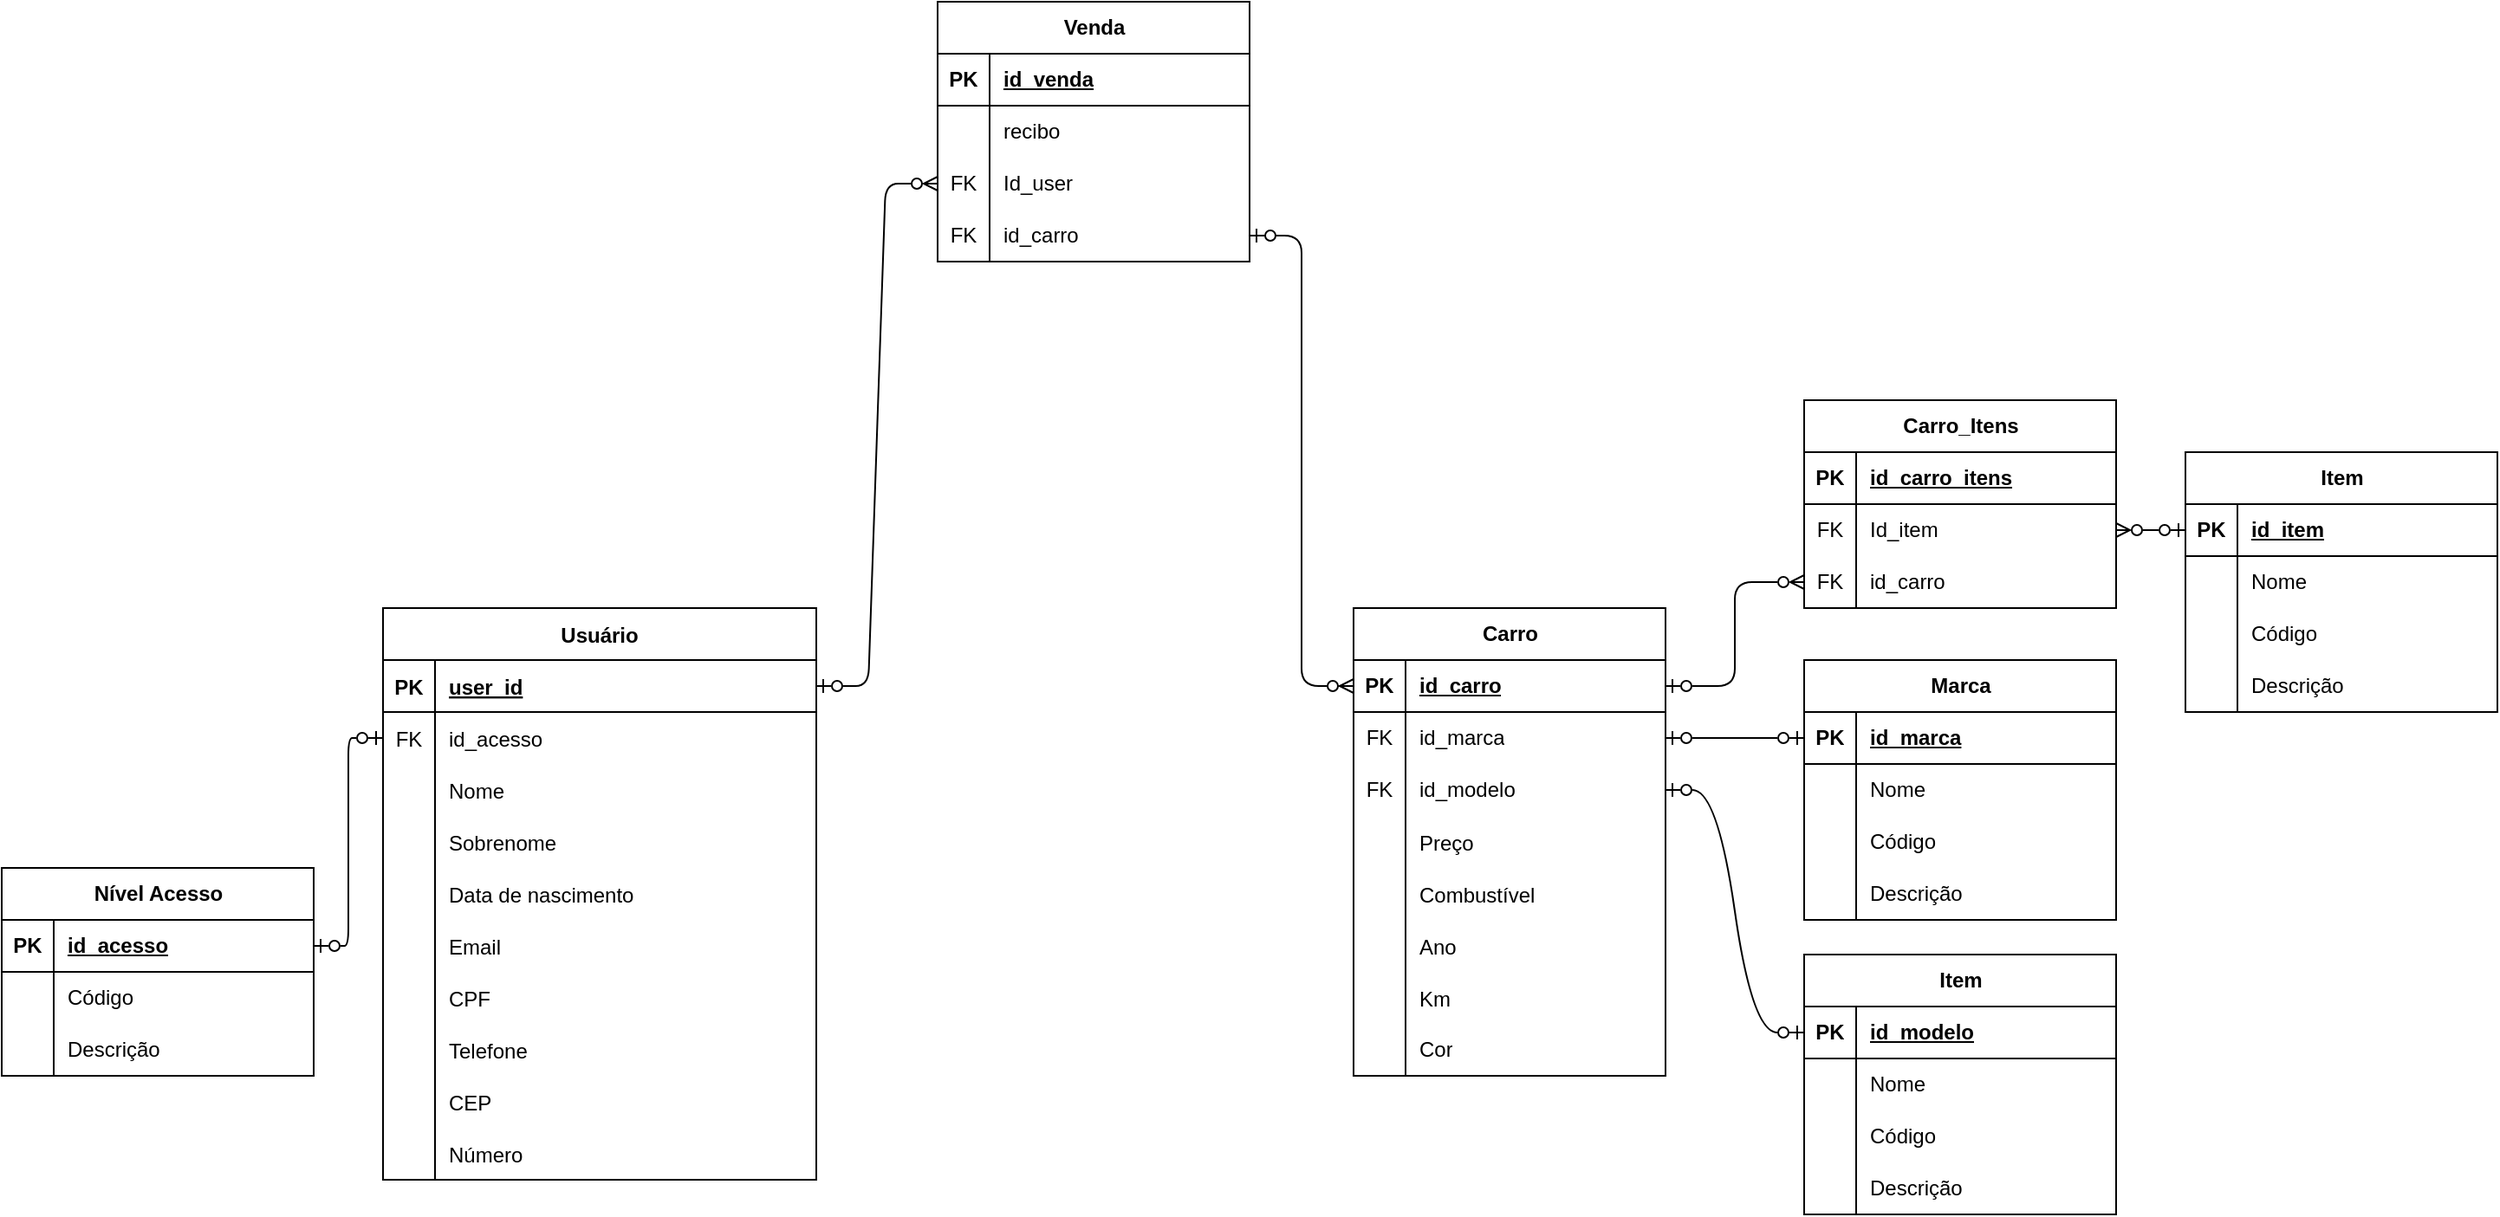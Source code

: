 <mxfile version="21.1.1" type="device">
  <diagram id="R2lEEEUBdFMjLlhIrx00" name="Page-1">
    <mxGraphModel dx="2099" dy="1006" grid="1" gridSize="10" guides="1" tooltips="1" connect="1" arrows="1" fold="1" page="1" pageScale="1" pageWidth="850" pageHeight="1100" math="0" shadow="0" extFonts="Permanent Marker^https://fonts.googleapis.com/css?family=Permanent+Marker">
      <root>
        <mxCell id="0" />
        <mxCell id="1" parent="0" />
        <mxCell id="qctsvI9lQO-lHfkg_Lx--96" value="Usuário" style="shape=table;startSize=30;container=1;collapsible=1;childLayout=tableLayout;fixedRows=1;rowLines=0;fontStyle=1;align=center;resizeLast=1;" parent="1" vertex="1">
          <mxGeometry x="310" y="510" width="250" height="330" as="geometry" />
        </mxCell>
        <mxCell id="qctsvI9lQO-lHfkg_Lx--97" value="" style="shape=partialRectangle;collapsible=0;dropTarget=0;pointerEvents=0;fillColor=none;points=[[0,0.5],[1,0.5]];portConstraint=eastwest;top=0;left=0;right=0;bottom=1;" parent="qctsvI9lQO-lHfkg_Lx--96" vertex="1">
          <mxGeometry y="30" width="250" height="30" as="geometry" />
        </mxCell>
        <mxCell id="qctsvI9lQO-lHfkg_Lx--98" value="PK" style="shape=partialRectangle;overflow=hidden;connectable=0;fillColor=none;top=0;left=0;bottom=0;right=0;fontStyle=1;" parent="qctsvI9lQO-lHfkg_Lx--97" vertex="1">
          <mxGeometry width="30" height="30" as="geometry">
            <mxRectangle width="30" height="30" as="alternateBounds" />
          </mxGeometry>
        </mxCell>
        <mxCell id="qctsvI9lQO-lHfkg_Lx--99" value="user_id" style="shape=partialRectangle;overflow=hidden;connectable=0;fillColor=none;top=0;left=0;bottom=0;right=0;align=left;spacingLeft=6;fontStyle=5;" parent="qctsvI9lQO-lHfkg_Lx--97" vertex="1">
          <mxGeometry x="30" width="220" height="30" as="geometry">
            <mxRectangle width="220" height="30" as="alternateBounds" />
          </mxGeometry>
        </mxCell>
        <mxCell id="qctsvI9lQO-lHfkg_Lx--235" value="" style="shape=partialRectangle;collapsible=0;dropTarget=0;pointerEvents=0;fillColor=none;points=[[0,0.5],[1,0.5]];portConstraint=eastwest;top=0;left=0;right=0;bottom=0;" parent="qctsvI9lQO-lHfkg_Lx--96" vertex="1">
          <mxGeometry y="60" width="250" height="30" as="geometry" />
        </mxCell>
        <mxCell id="qctsvI9lQO-lHfkg_Lx--236" value="FK" style="shape=partialRectangle;overflow=hidden;connectable=0;fillColor=none;top=0;left=0;bottom=0;right=0;" parent="qctsvI9lQO-lHfkg_Lx--235" vertex="1">
          <mxGeometry width="30" height="30" as="geometry">
            <mxRectangle width="30" height="30" as="alternateBounds" />
          </mxGeometry>
        </mxCell>
        <mxCell id="qctsvI9lQO-lHfkg_Lx--237" value="id_acesso" style="shape=partialRectangle;overflow=hidden;connectable=0;fillColor=none;top=0;left=0;bottom=0;right=0;align=left;spacingLeft=6;" parent="qctsvI9lQO-lHfkg_Lx--235" vertex="1">
          <mxGeometry x="30" width="220" height="30" as="geometry">
            <mxRectangle width="220" height="30" as="alternateBounds" />
          </mxGeometry>
        </mxCell>
        <mxCell id="qctsvI9lQO-lHfkg_Lx--100" value="" style="shape=partialRectangle;collapsible=0;dropTarget=0;pointerEvents=0;fillColor=none;points=[[0,0.5],[1,0.5]];portConstraint=eastwest;top=0;left=0;right=0;bottom=0;" parent="qctsvI9lQO-lHfkg_Lx--96" vertex="1">
          <mxGeometry y="90" width="250" height="30" as="geometry" />
        </mxCell>
        <mxCell id="qctsvI9lQO-lHfkg_Lx--101" value="" style="shape=partialRectangle;overflow=hidden;connectable=0;fillColor=none;top=0;left=0;bottom=0;right=0;" parent="qctsvI9lQO-lHfkg_Lx--100" vertex="1">
          <mxGeometry width="30" height="30" as="geometry">
            <mxRectangle width="30" height="30" as="alternateBounds" />
          </mxGeometry>
        </mxCell>
        <mxCell id="qctsvI9lQO-lHfkg_Lx--102" value="Nome" style="shape=partialRectangle;overflow=hidden;connectable=0;fillColor=none;top=0;left=0;bottom=0;right=0;align=left;spacingLeft=6;" parent="qctsvI9lQO-lHfkg_Lx--100" vertex="1">
          <mxGeometry x="30" width="220" height="30" as="geometry">
            <mxRectangle width="220" height="30" as="alternateBounds" />
          </mxGeometry>
        </mxCell>
        <mxCell id="qctsvI9lQO-lHfkg_Lx--103" value="" style="shape=tableRow;horizontal=0;startSize=0;swimlaneHead=0;swimlaneBody=0;fillColor=none;collapsible=0;dropTarget=0;points=[[0,0.5],[1,0.5]];portConstraint=eastwest;top=0;left=0;right=0;bottom=0;" parent="qctsvI9lQO-lHfkg_Lx--96" vertex="1">
          <mxGeometry y="120" width="250" height="30" as="geometry" />
        </mxCell>
        <mxCell id="qctsvI9lQO-lHfkg_Lx--104" value="" style="shape=partialRectangle;connectable=0;fillColor=none;top=0;left=0;bottom=0;right=0;editable=1;overflow=hidden;" parent="qctsvI9lQO-lHfkg_Lx--103" vertex="1">
          <mxGeometry width="30" height="30" as="geometry">
            <mxRectangle width="30" height="30" as="alternateBounds" />
          </mxGeometry>
        </mxCell>
        <mxCell id="qctsvI9lQO-lHfkg_Lx--105" value="Sobrenome" style="shape=partialRectangle;connectable=0;fillColor=none;top=0;left=0;bottom=0;right=0;align=left;spacingLeft=6;overflow=hidden;" parent="qctsvI9lQO-lHfkg_Lx--103" vertex="1">
          <mxGeometry x="30" width="220" height="30" as="geometry">
            <mxRectangle width="220" height="30" as="alternateBounds" />
          </mxGeometry>
        </mxCell>
        <mxCell id="qctsvI9lQO-lHfkg_Lx--106" value="" style="shape=tableRow;horizontal=0;startSize=0;swimlaneHead=0;swimlaneBody=0;fillColor=none;collapsible=0;dropTarget=0;points=[[0,0.5],[1,0.5]];portConstraint=eastwest;top=0;left=0;right=0;bottom=0;" parent="qctsvI9lQO-lHfkg_Lx--96" vertex="1">
          <mxGeometry y="150" width="250" height="30" as="geometry" />
        </mxCell>
        <mxCell id="qctsvI9lQO-lHfkg_Lx--107" value="" style="shape=partialRectangle;connectable=0;fillColor=none;top=0;left=0;bottom=0;right=0;editable=1;overflow=hidden;" parent="qctsvI9lQO-lHfkg_Lx--106" vertex="1">
          <mxGeometry width="30" height="30" as="geometry">
            <mxRectangle width="30" height="30" as="alternateBounds" />
          </mxGeometry>
        </mxCell>
        <mxCell id="qctsvI9lQO-lHfkg_Lx--108" value="Data de nascimento" style="shape=partialRectangle;connectable=0;fillColor=none;top=0;left=0;bottom=0;right=0;align=left;spacingLeft=6;overflow=hidden;" parent="qctsvI9lQO-lHfkg_Lx--106" vertex="1">
          <mxGeometry x="30" width="220" height="30" as="geometry">
            <mxRectangle width="220" height="30" as="alternateBounds" />
          </mxGeometry>
        </mxCell>
        <mxCell id="qctsvI9lQO-lHfkg_Lx--109" value="" style="shape=tableRow;horizontal=0;startSize=0;swimlaneHead=0;swimlaneBody=0;fillColor=none;collapsible=0;dropTarget=0;points=[[0,0.5],[1,0.5]];portConstraint=eastwest;top=0;left=0;right=0;bottom=0;" parent="qctsvI9lQO-lHfkg_Lx--96" vertex="1">
          <mxGeometry y="180" width="250" height="30" as="geometry" />
        </mxCell>
        <mxCell id="qctsvI9lQO-lHfkg_Lx--110" value="" style="shape=partialRectangle;connectable=0;fillColor=none;top=0;left=0;bottom=0;right=0;editable=1;overflow=hidden;" parent="qctsvI9lQO-lHfkg_Lx--109" vertex="1">
          <mxGeometry width="30" height="30" as="geometry">
            <mxRectangle width="30" height="30" as="alternateBounds" />
          </mxGeometry>
        </mxCell>
        <mxCell id="qctsvI9lQO-lHfkg_Lx--111" value="Email" style="shape=partialRectangle;connectable=0;fillColor=none;top=0;left=0;bottom=0;right=0;align=left;spacingLeft=6;overflow=hidden;" parent="qctsvI9lQO-lHfkg_Lx--109" vertex="1">
          <mxGeometry x="30" width="220" height="30" as="geometry">
            <mxRectangle width="220" height="30" as="alternateBounds" />
          </mxGeometry>
        </mxCell>
        <mxCell id="qctsvI9lQO-lHfkg_Lx--112" value="" style="shape=tableRow;horizontal=0;startSize=0;swimlaneHead=0;swimlaneBody=0;fillColor=none;collapsible=0;dropTarget=0;points=[[0,0.5],[1,0.5]];portConstraint=eastwest;top=0;left=0;right=0;bottom=0;" parent="qctsvI9lQO-lHfkg_Lx--96" vertex="1">
          <mxGeometry y="210" width="250" height="30" as="geometry" />
        </mxCell>
        <mxCell id="qctsvI9lQO-lHfkg_Lx--113" value="" style="shape=partialRectangle;connectable=0;fillColor=none;top=0;left=0;bottom=0;right=0;editable=1;overflow=hidden;" parent="qctsvI9lQO-lHfkg_Lx--112" vertex="1">
          <mxGeometry width="30" height="30" as="geometry">
            <mxRectangle width="30" height="30" as="alternateBounds" />
          </mxGeometry>
        </mxCell>
        <mxCell id="qctsvI9lQO-lHfkg_Lx--114" value="CPF" style="shape=partialRectangle;connectable=0;fillColor=none;top=0;left=0;bottom=0;right=0;align=left;spacingLeft=6;overflow=hidden;" parent="qctsvI9lQO-lHfkg_Lx--112" vertex="1">
          <mxGeometry x="30" width="220" height="30" as="geometry">
            <mxRectangle width="220" height="30" as="alternateBounds" />
          </mxGeometry>
        </mxCell>
        <mxCell id="qctsvI9lQO-lHfkg_Lx--118" value="" style="shape=tableRow;horizontal=0;startSize=0;swimlaneHead=0;swimlaneBody=0;fillColor=none;collapsible=0;dropTarget=0;points=[[0,0.5],[1,0.5]];portConstraint=eastwest;top=0;left=0;right=0;bottom=0;" parent="qctsvI9lQO-lHfkg_Lx--96" vertex="1">
          <mxGeometry y="240" width="250" height="30" as="geometry" />
        </mxCell>
        <mxCell id="qctsvI9lQO-lHfkg_Lx--119" value="" style="shape=partialRectangle;connectable=0;fillColor=none;top=0;left=0;bottom=0;right=0;editable=1;overflow=hidden;" parent="qctsvI9lQO-lHfkg_Lx--118" vertex="1">
          <mxGeometry width="30" height="30" as="geometry">
            <mxRectangle width="30" height="30" as="alternateBounds" />
          </mxGeometry>
        </mxCell>
        <mxCell id="qctsvI9lQO-lHfkg_Lx--120" value="Telefone" style="shape=partialRectangle;connectable=0;fillColor=none;top=0;left=0;bottom=0;right=0;align=left;spacingLeft=6;overflow=hidden;" parent="qctsvI9lQO-lHfkg_Lx--118" vertex="1">
          <mxGeometry x="30" width="220" height="30" as="geometry">
            <mxRectangle width="220" height="30" as="alternateBounds" />
          </mxGeometry>
        </mxCell>
        <mxCell id="qctsvI9lQO-lHfkg_Lx--256" value="" style="shape=tableRow;horizontal=0;startSize=0;swimlaneHead=0;swimlaneBody=0;fillColor=none;collapsible=0;dropTarget=0;points=[[0,0.5],[1,0.5]];portConstraint=eastwest;top=0;left=0;right=0;bottom=0;" parent="qctsvI9lQO-lHfkg_Lx--96" vertex="1">
          <mxGeometry y="270" width="250" height="30" as="geometry" />
        </mxCell>
        <mxCell id="qctsvI9lQO-lHfkg_Lx--257" value="" style="shape=partialRectangle;connectable=0;fillColor=none;top=0;left=0;bottom=0;right=0;editable=1;overflow=hidden;" parent="qctsvI9lQO-lHfkg_Lx--256" vertex="1">
          <mxGeometry width="30" height="30" as="geometry">
            <mxRectangle width="30" height="30" as="alternateBounds" />
          </mxGeometry>
        </mxCell>
        <mxCell id="qctsvI9lQO-lHfkg_Lx--258" value="CEP" style="shape=partialRectangle;connectable=0;fillColor=none;top=0;left=0;bottom=0;right=0;align=left;spacingLeft=6;overflow=hidden;" parent="qctsvI9lQO-lHfkg_Lx--256" vertex="1">
          <mxGeometry x="30" width="220" height="30" as="geometry">
            <mxRectangle width="220" height="30" as="alternateBounds" />
          </mxGeometry>
        </mxCell>
        <mxCell id="qctsvI9lQO-lHfkg_Lx--259" value="" style="shape=tableRow;horizontal=0;startSize=0;swimlaneHead=0;swimlaneBody=0;fillColor=none;collapsible=0;dropTarget=0;points=[[0,0.5],[1,0.5]];portConstraint=eastwest;top=0;left=0;right=0;bottom=0;" parent="qctsvI9lQO-lHfkg_Lx--96" vertex="1">
          <mxGeometry y="300" width="250" height="30" as="geometry" />
        </mxCell>
        <mxCell id="qctsvI9lQO-lHfkg_Lx--260" value="" style="shape=partialRectangle;connectable=0;fillColor=none;top=0;left=0;bottom=0;right=0;editable=1;overflow=hidden;" parent="qctsvI9lQO-lHfkg_Lx--259" vertex="1">
          <mxGeometry width="30" height="30" as="geometry">
            <mxRectangle width="30" height="30" as="alternateBounds" />
          </mxGeometry>
        </mxCell>
        <mxCell id="qctsvI9lQO-lHfkg_Lx--261" value="Número" style="shape=partialRectangle;connectable=0;fillColor=none;top=0;left=0;bottom=0;right=0;align=left;spacingLeft=6;overflow=hidden;" parent="qctsvI9lQO-lHfkg_Lx--259" vertex="1">
          <mxGeometry x="30" width="220" height="30" as="geometry">
            <mxRectangle width="220" height="30" as="alternateBounds" />
          </mxGeometry>
        </mxCell>
        <mxCell id="qctsvI9lQO-lHfkg_Lx--121" value="Carro" style="shape=table;startSize=30;container=1;collapsible=1;childLayout=tableLayout;fixedRows=1;rowLines=0;fontStyle=1;align=center;resizeLast=1;html=1;" parent="1" vertex="1">
          <mxGeometry x="870" y="510" width="180" height="270" as="geometry" />
        </mxCell>
        <mxCell id="qctsvI9lQO-lHfkg_Lx--122" value="" style="shape=tableRow;horizontal=0;startSize=0;swimlaneHead=0;swimlaneBody=0;fillColor=none;collapsible=0;dropTarget=0;points=[[0,0.5],[1,0.5]];portConstraint=eastwest;top=0;left=0;right=0;bottom=1;" parent="qctsvI9lQO-lHfkg_Lx--121" vertex="1">
          <mxGeometry y="30" width="180" height="30" as="geometry" />
        </mxCell>
        <mxCell id="qctsvI9lQO-lHfkg_Lx--123" value="PK" style="shape=partialRectangle;connectable=0;fillColor=none;top=0;left=0;bottom=0;right=0;fontStyle=1;overflow=hidden;whiteSpace=wrap;html=1;" parent="qctsvI9lQO-lHfkg_Lx--122" vertex="1">
          <mxGeometry width="30" height="30" as="geometry">
            <mxRectangle width="30" height="30" as="alternateBounds" />
          </mxGeometry>
        </mxCell>
        <mxCell id="qctsvI9lQO-lHfkg_Lx--124" value="id_carro" style="shape=partialRectangle;connectable=0;fillColor=none;top=0;left=0;bottom=0;right=0;align=left;spacingLeft=6;fontStyle=5;overflow=hidden;whiteSpace=wrap;html=1;" parent="qctsvI9lQO-lHfkg_Lx--122" vertex="1">
          <mxGeometry x="30" width="150" height="30" as="geometry">
            <mxRectangle width="150" height="30" as="alternateBounds" />
          </mxGeometry>
        </mxCell>
        <mxCell id="qctsvI9lQO-lHfkg_Lx--125" value="" style="shape=tableRow;horizontal=0;startSize=0;swimlaneHead=0;swimlaneBody=0;fillColor=none;collapsible=0;dropTarget=0;points=[[0,0.5],[1,0.5]];portConstraint=eastwest;top=0;left=0;right=0;bottom=0;" parent="qctsvI9lQO-lHfkg_Lx--121" vertex="1">
          <mxGeometry y="60" width="180" height="30" as="geometry" />
        </mxCell>
        <mxCell id="qctsvI9lQO-lHfkg_Lx--126" value="FK" style="shape=partialRectangle;connectable=0;fillColor=none;top=0;left=0;bottom=0;right=0;editable=1;overflow=hidden;whiteSpace=wrap;html=1;" parent="qctsvI9lQO-lHfkg_Lx--125" vertex="1">
          <mxGeometry width="30" height="30" as="geometry">
            <mxRectangle width="30" height="30" as="alternateBounds" />
          </mxGeometry>
        </mxCell>
        <mxCell id="qctsvI9lQO-lHfkg_Lx--127" value="id_marca" style="shape=partialRectangle;connectable=0;fillColor=none;top=0;left=0;bottom=0;right=0;align=left;spacingLeft=6;overflow=hidden;whiteSpace=wrap;html=1;" parent="qctsvI9lQO-lHfkg_Lx--125" vertex="1">
          <mxGeometry x="30" width="150" height="30" as="geometry">
            <mxRectangle width="150" height="30" as="alternateBounds" />
          </mxGeometry>
        </mxCell>
        <mxCell id="qctsvI9lQO-lHfkg_Lx--128" value="" style="shape=tableRow;horizontal=0;startSize=0;swimlaneHead=0;swimlaneBody=0;fillColor=none;collapsible=0;dropTarget=0;points=[[0,0.5],[1,0.5]];portConstraint=eastwest;top=0;left=0;right=0;bottom=0;" parent="qctsvI9lQO-lHfkg_Lx--121" vertex="1">
          <mxGeometry y="90" width="180" height="30" as="geometry" />
        </mxCell>
        <mxCell id="qctsvI9lQO-lHfkg_Lx--129" value="FK" style="shape=partialRectangle;connectable=0;fillColor=none;top=0;left=0;bottom=0;right=0;editable=1;overflow=hidden;whiteSpace=wrap;html=1;" parent="qctsvI9lQO-lHfkg_Lx--128" vertex="1">
          <mxGeometry width="30" height="30" as="geometry">
            <mxRectangle width="30" height="30" as="alternateBounds" />
          </mxGeometry>
        </mxCell>
        <mxCell id="qctsvI9lQO-lHfkg_Lx--130" value="id_modelo" style="shape=partialRectangle;connectable=0;fillColor=none;top=0;left=0;bottom=0;right=0;align=left;spacingLeft=6;overflow=hidden;whiteSpace=wrap;html=1;" parent="qctsvI9lQO-lHfkg_Lx--128" vertex="1">
          <mxGeometry x="30" width="150" height="30" as="geometry">
            <mxRectangle width="150" height="30" as="alternateBounds" />
          </mxGeometry>
        </mxCell>
        <mxCell id="qctsvI9lQO-lHfkg_Lx--262" value="" style="shape=tableRow;horizontal=0;startSize=0;swimlaneHead=0;swimlaneBody=0;fillColor=none;collapsible=0;dropTarget=0;points=[[0,0.5],[1,0.5]];portConstraint=eastwest;top=0;left=0;right=0;bottom=0;" parent="qctsvI9lQO-lHfkg_Lx--121" vertex="1">
          <mxGeometry y="120" width="180" height="30" as="geometry" />
        </mxCell>
        <mxCell id="qctsvI9lQO-lHfkg_Lx--263" value="" style="shape=partialRectangle;connectable=0;fillColor=none;top=0;left=0;bottom=0;right=0;editable=1;overflow=hidden;" parent="qctsvI9lQO-lHfkg_Lx--262" vertex="1">
          <mxGeometry width="30" height="30" as="geometry">
            <mxRectangle width="30" height="30" as="alternateBounds" />
          </mxGeometry>
        </mxCell>
        <mxCell id="qctsvI9lQO-lHfkg_Lx--264" value="Preço" style="shape=partialRectangle;connectable=0;fillColor=none;top=0;left=0;bottom=0;right=0;align=left;spacingLeft=6;overflow=hidden;" parent="qctsvI9lQO-lHfkg_Lx--262" vertex="1">
          <mxGeometry x="30" width="150" height="30" as="geometry">
            <mxRectangle width="150" height="30" as="alternateBounds" />
          </mxGeometry>
        </mxCell>
        <mxCell id="qctsvI9lQO-lHfkg_Lx--134" value="" style="shape=tableRow;horizontal=0;startSize=0;swimlaneHead=0;swimlaneBody=0;fillColor=none;collapsible=0;dropTarget=0;points=[[0,0.5],[1,0.5]];portConstraint=eastwest;top=0;left=0;right=0;bottom=0;" parent="qctsvI9lQO-lHfkg_Lx--121" vertex="1">
          <mxGeometry y="150" width="180" height="30" as="geometry" />
        </mxCell>
        <mxCell id="qctsvI9lQO-lHfkg_Lx--135" value="" style="shape=partialRectangle;connectable=0;fillColor=none;top=0;left=0;bottom=0;right=0;editable=1;overflow=hidden;" parent="qctsvI9lQO-lHfkg_Lx--134" vertex="1">
          <mxGeometry width="30" height="30" as="geometry">
            <mxRectangle width="30" height="30" as="alternateBounds" />
          </mxGeometry>
        </mxCell>
        <mxCell id="qctsvI9lQO-lHfkg_Lx--136" value="Combustível" style="shape=partialRectangle;connectable=0;fillColor=none;top=0;left=0;bottom=0;right=0;align=left;spacingLeft=6;overflow=hidden;" parent="qctsvI9lQO-lHfkg_Lx--134" vertex="1">
          <mxGeometry x="30" width="150" height="30" as="geometry">
            <mxRectangle width="150" height="30" as="alternateBounds" />
          </mxGeometry>
        </mxCell>
        <mxCell id="qctsvI9lQO-lHfkg_Lx--137" value="" style="shape=tableRow;horizontal=0;startSize=0;swimlaneHead=0;swimlaneBody=0;fillColor=none;collapsible=0;dropTarget=0;points=[[0,0.5],[1,0.5]];portConstraint=eastwest;top=0;left=0;right=0;bottom=0;" parent="qctsvI9lQO-lHfkg_Lx--121" vertex="1">
          <mxGeometry y="180" width="180" height="30" as="geometry" />
        </mxCell>
        <mxCell id="qctsvI9lQO-lHfkg_Lx--138" value="" style="shape=partialRectangle;connectable=0;fillColor=none;top=0;left=0;bottom=0;right=0;editable=1;overflow=hidden;" parent="qctsvI9lQO-lHfkg_Lx--137" vertex="1">
          <mxGeometry width="30" height="30" as="geometry">
            <mxRectangle width="30" height="30" as="alternateBounds" />
          </mxGeometry>
        </mxCell>
        <mxCell id="qctsvI9lQO-lHfkg_Lx--139" value="Ano" style="shape=partialRectangle;connectable=0;fillColor=none;top=0;left=0;bottom=0;right=0;align=left;spacingLeft=6;overflow=hidden;" parent="qctsvI9lQO-lHfkg_Lx--137" vertex="1">
          <mxGeometry x="30" width="150" height="30" as="geometry">
            <mxRectangle width="150" height="30" as="alternateBounds" />
          </mxGeometry>
        </mxCell>
        <mxCell id="qctsvI9lQO-lHfkg_Lx--140" value="" style="shape=tableRow;horizontal=0;startSize=0;swimlaneHead=0;swimlaneBody=0;fillColor=none;collapsible=0;dropTarget=0;points=[[0,0.5],[1,0.5]];portConstraint=eastwest;top=0;left=0;right=0;bottom=0;" parent="qctsvI9lQO-lHfkg_Lx--121" vertex="1">
          <mxGeometry y="210" width="180" height="30" as="geometry" />
        </mxCell>
        <mxCell id="qctsvI9lQO-lHfkg_Lx--141" value="" style="shape=partialRectangle;connectable=0;fillColor=none;top=0;left=0;bottom=0;right=0;editable=1;overflow=hidden;" parent="qctsvI9lQO-lHfkg_Lx--140" vertex="1">
          <mxGeometry width="30" height="30" as="geometry">
            <mxRectangle width="30" height="30" as="alternateBounds" />
          </mxGeometry>
        </mxCell>
        <mxCell id="qctsvI9lQO-lHfkg_Lx--142" value="Km" style="shape=partialRectangle;connectable=0;fillColor=none;top=0;left=0;bottom=0;right=0;align=left;spacingLeft=6;overflow=hidden;" parent="qctsvI9lQO-lHfkg_Lx--140" vertex="1">
          <mxGeometry x="30" width="150" height="30" as="geometry">
            <mxRectangle width="150" height="30" as="alternateBounds" />
          </mxGeometry>
        </mxCell>
        <mxCell id="qctsvI9lQO-lHfkg_Lx--143" value="" style="shape=tableRow;horizontal=0;startSize=0;swimlaneHead=0;swimlaneBody=0;fillColor=none;collapsible=0;dropTarget=0;points=[[0,0.5],[1,0.5]];portConstraint=eastwest;top=0;left=0;right=0;bottom=0;" parent="qctsvI9lQO-lHfkg_Lx--121" vertex="1">
          <mxGeometry y="240" width="180" height="30" as="geometry" />
        </mxCell>
        <mxCell id="qctsvI9lQO-lHfkg_Lx--144" value="" style="shape=partialRectangle;connectable=0;fillColor=none;top=0;left=0;bottom=0;right=0;editable=1;overflow=hidden;whiteSpace=wrap;html=1;" parent="qctsvI9lQO-lHfkg_Lx--143" vertex="1">
          <mxGeometry width="30" height="30" as="geometry">
            <mxRectangle width="30" height="30" as="alternateBounds" />
          </mxGeometry>
        </mxCell>
        <mxCell id="qctsvI9lQO-lHfkg_Lx--145" value="Cor" style="shape=partialRectangle;connectable=0;fillColor=none;top=0;left=0;bottom=0;right=0;align=left;spacingLeft=6;overflow=hidden;whiteSpace=wrap;html=1;" parent="qctsvI9lQO-lHfkg_Lx--143" vertex="1">
          <mxGeometry x="30" width="150" height="30" as="geometry">
            <mxRectangle width="150" height="30" as="alternateBounds" />
          </mxGeometry>
        </mxCell>
        <mxCell id="qctsvI9lQO-lHfkg_Lx--149" value="" style="edgeStyle=entityRelationEdgeStyle;fontSize=12;html=1;endArrow=ERzeroToMany;startArrow=ERzeroToOne;rounded=1;exitX=1;exitY=0.5;exitDx=0;exitDy=0;entryX=0;entryY=0.5;entryDx=0;entryDy=0;endFill=0;startFill=0;" parent="1" source="qctsvI9lQO-lHfkg_Lx--97" target="qctsvI9lQO-lHfkg_Lx--157" edge="1">
          <mxGeometry width="100" height="100" relative="1" as="geometry">
            <mxPoint x="460" y="740" as="sourcePoint" />
            <mxPoint x="560" y="640" as="targetPoint" />
          </mxGeometry>
        </mxCell>
        <mxCell id="qctsvI9lQO-lHfkg_Lx--150" value="Venda" style="shape=table;startSize=30;container=1;collapsible=1;childLayout=tableLayout;fixedRows=1;rowLines=0;fontStyle=1;align=center;resizeLast=1;html=1;" parent="1" vertex="1">
          <mxGeometry x="630" y="160" width="180" height="150" as="geometry" />
        </mxCell>
        <mxCell id="qctsvI9lQO-lHfkg_Lx--151" value="" style="shape=tableRow;horizontal=0;startSize=0;swimlaneHead=0;swimlaneBody=0;fillColor=none;collapsible=0;dropTarget=0;points=[[0,0.5],[1,0.5]];portConstraint=eastwest;top=0;left=0;right=0;bottom=1;" parent="qctsvI9lQO-lHfkg_Lx--150" vertex="1">
          <mxGeometry y="30" width="180" height="30" as="geometry" />
        </mxCell>
        <mxCell id="qctsvI9lQO-lHfkg_Lx--152" value="PK" style="shape=partialRectangle;connectable=0;fillColor=none;top=0;left=0;bottom=0;right=0;fontStyle=1;overflow=hidden;whiteSpace=wrap;html=1;" parent="qctsvI9lQO-lHfkg_Lx--151" vertex="1">
          <mxGeometry width="30" height="30" as="geometry">
            <mxRectangle width="30" height="30" as="alternateBounds" />
          </mxGeometry>
        </mxCell>
        <mxCell id="qctsvI9lQO-lHfkg_Lx--153" value="id_venda" style="shape=partialRectangle;connectable=0;fillColor=none;top=0;left=0;bottom=0;right=0;align=left;spacingLeft=6;fontStyle=5;overflow=hidden;whiteSpace=wrap;html=1;" parent="qctsvI9lQO-lHfkg_Lx--151" vertex="1">
          <mxGeometry x="30" width="150" height="30" as="geometry">
            <mxRectangle width="150" height="30" as="alternateBounds" />
          </mxGeometry>
        </mxCell>
        <mxCell id="qctsvI9lQO-lHfkg_Lx--154" value="" style="shape=tableRow;horizontal=0;startSize=0;swimlaneHead=0;swimlaneBody=0;fillColor=none;collapsible=0;dropTarget=0;points=[[0,0.5],[1,0.5]];portConstraint=eastwest;top=0;left=0;right=0;bottom=0;" parent="qctsvI9lQO-lHfkg_Lx--150" vertex="1">
          <mxGeometry y="60" width="180" height="30" as="geometry" />
        </mxCell>
        <mxCell id="qctsvI9lQO-lHfkg_Lx--155" value="" style="shape=partialRectangle;connectable=0;fillColor=none;top=0;left=0;bottom=0;right=0;editable=1;overflow=hidden;whiteSpace=wrap;html=1;" parent="qctsvI9lQO-lHfkg_Lx--154" vertex="1">
          <mxGeometry width="30" height="30" as="geometry">
            <mxRectangle width="30" height="30" as="alternateBounds" />
          </mxGeometry>
        </mxCell>
        <mxCell id="qctsvI9lQO-lHfkg_Lx--156" value="recibo" style="shape=partialRectangle;connectable=0;fillColor=none;top=0;left=0;bottom=0;right=0;align=left;spacingLeft=6;overflow=hidden;whiteSpace=wrap;html=1;" parent="qctsvI9lQO-lHfkg_Lx--154" vertex="1">
          <mxGeometry x="30" width="150" height="30" as="geometry">
            <mxRectangle width="150" height="30" as="alternateBounds" />
          </mxGeometry>
        </mxCell>
        <mxCell id="qctsvI9lQO-lHfkg_Lx--157" value="" style="shape=tableRow;horizontal=0;startSize=0;swimlaneHead=0;swimlaneBody=0;fillColor=none;collapsible=0;dropTarget=0;points=[[0,0.5],[1,0.5]];portConstraint=eastwest;top=0;left=0;right=0;bottom=0;" parent="qctsvI9lQO-lHfkg_Lx--150" vertex="1">
          <mxGeometry y="90" width="180" height="30" as="geometry" />
        </mxCell>
        <mxCell id="qctsvI9lQO-lHfkg_Lx--158" value="FK" style="shape=partialRectangle;connectable=0;fillColor=none;top=0;left=0;bottom=0;right=0;editable=1;overflow=hidden;whiteSpace=wrap;html=1;" parent="qctsvI9lQO-lHfkg_Lx--157" vertex="1">
          <mxGeometry width="30" height="30" as="geometry">
            <mxRectangle width="30" height="30" as="alternateBounds" />
          </mxGeometry>
        </mxCell>
        <mxCell id="qctsvI9lQO-lHfkg_Lx--159" value="Id_user" style="shape=partialRectangle;connectable=0;fillColor=none;top=0;left=0;bottom=0;right=0;align=left;spacingLeft=6;overflow=hidden;whiteSpace=wrap;html=1;" parent="qctsvI9lQO-lHfkg_Lx--157" vertex="1">
          <mxGeometry x="30" width="150" height="30" as="geometry">
            <mxRectangle width="150" height="30" as="alternateBounds" />
          </mxGeometry>
        </mxCell>
        <mxCell id="qctsvI9lQO-lHfkg_Lx--160" value="" style="shape=tableRow;horizontal=0;startSize=0;swimlaneHead=0;swimlaneBody=0;fillColor=none;collapsible=0;dropTarget=0;points=[[0,0.5],[1,0.5]];portConstraint=eastwest;top=0;left=0;right=0;bottom=0;" parent="qctsvI9lQO-lHfkg_Lx--150" vertex="1">
          <mxGeometry y="120" width="180" height="30" as="geometry" />
        </mxCell>
        <mxCell id="qctsvI9lQO-lHfkg_Lx--161" value="FK" style="shape=partialRectangle;connectable=0;fillColor=none;top=0;left=0;bottom=0;right=0;editable=1;overflow=hidden;whiteSpace=wrap;html=1;" parent="qctsvI9lQO-lHfkg_Lx--160" vertex="1">
          <mxGeometry width="30" height="30" as="geometry">
            <mxRectangle width="30" height="30" as="alternateBounds" />
          </mxGeometry>
        </mxCell>
        <mxCell id="qctsvI9lQO-lHfkg_Lx--162" value="id_carro" style="shape=partialRectangle;connectable=0;fillColor=none;top=0;left=0;bottom=0;right=0;align=left;spacingLeft=6;overflow=hidden;whiteSpace=wrap;html=1;" parent="qctsvI9lQO-lHfkg_Lx--160" vertex="1">
          <mxGeometry x="30" width="150" height="30" as="geometry">
            <mxRectangle width="150" height="30" as="alternateBounds" />
          </mxGeometry>
        </mxCell>
        <mxCell id="qctsvI9lQO-lHfkg_Lx--163" value="" style="edgeStyle=entityRelationEdgeStyle;fontSize=12;html=1;endArrow=ERzeroToMany;startArrow=ERzeroToOne;rounded=1;" parent="1" source="qctsvI9lQO-lHfkg_Lx--160" target="qctsvI9lQO-lHfkg_Lx--122" edge="1">
          <mxGeometry width="100" height="100" relative="1" as="geometry">
            <mxPoint x="700" y="760" as="sourcePoint" />
            <mxPoint x="800" y="660" as="targetPoint" />
          </mxGeometry>
        </mxCell>
        <mxCell id="qctsvI9lQO-lHfkg_Lx--171" value="" style="edgeStyle=entityRelationEdgeStyle;fontSize=12;html=1;endArrow=ERzeroToOne;startArrow=ERzeroToOne;startFill=0;endFill=0;entryX=0;entryY=0.5;entryDx=0;entryDy=0;curved=1;" parent="1" source="qctsvI9lQO-lHfkg_Lx--128" target="ZNXxu93DH-9Urb1WRw-e-34" edge="1">
          <mxGeometry width="100" height="100" relative="1" as="geometry">
            <mxPoint x="1180" y="740" as="sourcePoint" />
            <mxPoint x="1110" y="525" as="targetPoint" />
          </mxGeometry>
        </mxCell>
        <mxCell id="qctsvI9lQO-lHfkg_Lx--172" value="Item" style="shape=table;startSize=30;container=1;collapsible=1;childLayout=tableLayout;fixedRows=1;rowLines=0;fontStyle=1;align=center;resizeLast=1;html=1;" parent="1" vertex="1">
          <mxGeometry x="1350" y="420" width="180" height="150" as="geometry" />
        </mxCell>
        <mxCell id="qctsvI9lQO-lHfkg_Lx--173" value="" style="shape=tableRow;horizontal=0;startSize=0;swimlaneHead=0;swimlaneBody=0;fillColor=none;collapsible=0;dropTarget=0;points=[[0,0.5],[1,0.5]];portConstraint=eastwest;top=0;left=0;right=0;bottom=1;" parent="qctsvI9lQO-lHfkg_Lx--172" vertex="1">
          <mxGeometry y="30" width="180" height="30" as="geometry" />
        </mxCell>
        <mxCell id="qctsvI9lQO-lHfkg_Lx--174" value="PK" style="shape=partialRectangle;connectable=0;fillColor=none;top=0;left=0;bottom=0;right=0;fontStyle=1;overflow=hidden;whiteSpace=wrap;html=1;" parent="qctsvI9lQO-lHfkg_Lx--173" vertex="1">
          <mxGeometry width="30" height="30" as="geometry">
            <mxRectangle width="30" height="30" as="alternateBounds" />
          </mxGeometry>
        </mxCell>
        <mxCell id="qctsvI9lQO-lHfkg_Lx--175" value="id_item" style="shape=partialRectangle;connectable=0;fillColor=none;top=0;left=0;bottom=0;right=0;align=left;spacingLeft=6;fontStyle=5;overflow=hidden;whiteSpace=wrap;html=1;" parent="qctsvI9lQO-lHfkg_Lx--173" vertex="1">
          <mxGeometry x="30" width="150" height="30" as="geometry">
            <mxRectangle width="150" height="30" as="alternateBounds" />
          </mxGeometry>
        </mxCell>
        <mxCell id="qctsvI9lQO-lHfkg_Lx--176" value="" style="shape=tableRow;horizontal=0;startSize=0;swimlaneHead=0;swimlaneBody=0;fillColor=none;collapsible=0;dropTarget=0;points=[[0,0.5],[1,0.5]];portConstraint=eastwest;top=0;left=0;right=0;bottom=0;" parent="qctsvI9lQO-lHfkg_Lx--172" vertex="1">
          <mxGeometry y="60" width="180" height="30" as="geometry" />
        </mxCell>
        <mxCell id="qctsvI9lQO-lHfkg_Lx--177" value="" style="shape=partialRectangle;connectable=0;fillColor=none;top=0;left=0;bottom=0;right=0;editable=1;overflow=hidden;whiteSpace=wrap;html=1;" parent="qctsvI9lQO-lHfkg_Lx--176" vertex="1">
          <mxGeometry width="30" height="30" as="geometry">
            <mxRectangle width="30" height="30" as="alternateBounds" />
          </mxGeometry>
        </mxCell>
        <mxCell id="qctsvI9lQO-lHfkg_Lx--178" value="Nome" style="shape=partialRectangle;connectable=0;fillColor=none;top=0;left=0;bottom=0;right=0;align=left;spacingLeft=6;overflow=hidden;whiteSpace=wrap;html=1;" parent="qctsvI9lQO-lHfkg_Lx--176" vertex="1">
          <mxGeometry x="30" width="150" height="30" as="geometry">
            <mxRectangle width="150" height="30" as="alternateBounds" />
          </mxGeometry>
        </mxCell>
        <mxCell id="qctsvI9lQO-lHfkg_Lx--179" value="" style="shape=tableRow;horizontal=0;startSize=0;swimlaneHead=0;swimlaneBody=0;fillColor=none;collapsible=0;dropTarget=0;points=[[0,0.5],[1,0.5]];portConstraint=eastwest;top=0;left=0;right=0;bottom=0;" parent="qctsvI9lQO-lHfkg_Lx--172" vertex="1">
          <mxGeometry y="90" width="180" height="30" as="geometry" />
        </mxCell>
        <mxCell id="qctsvI9lQO-lHfkg_Lx--180" value="" style="shape=partialRectangle;connectable=0;fillColor=none;top=0;left=0;bottom=0;right=0;editable=1;overflow=hidden;whiteSpace=wrap;html=1;" parent="qctsvI9lQO-lHfkg_Lx--179" vertex="1">
          <mxGeometry width="30" height="30" as="geometry">
            <mxRectangle width="30" height="30" as="alternateBounds" />
          </mxGeometry>
        </mxCell>
        <mxCell id="qctsvI9lQO-lHfkg_Lx--181" value="Código" style="shape=partialRectangle;connectable=0;fillColor=none;top=0;left=0;bottom=0;right=0;align=left;spacingLeft=6;overflow=hidden;whiteSpace=wrap;html=1;" parent="qctsvI9lQO-lHfkg_Lx--179" vertex="1">
          <mxGeometry x="30" width="150" height="30" as="geometry">
            <mxRectangle width="150" height="30" as="alternateBounds" />
          </mxGeometry>
        </mxCell>
        <mxCell id="ZNXxu93DH-9Urb1WRw-e-17" value="" style="shape=tableRow;horizontal=0;startSize=0;swimlaneHead=0;swimlaneBody=0;fillColor=none;collapsible=0;dropTarget=0;points=[[0,0.5],[1,0.5]];portConstraint=eastwest;top=0;left=0;right=0;bottom=0;" vertex="1" parent="qctsvI9lQO-lHfkg_Lx--172">
          <mxGeometry y="120" width="180" height="30" as="geometry" />
        </mxCell>
        <mxCell id="ZNXxu93DH-9Urb1WRw-e-18" value="" style="shape=partialRectangle;connectable=0;fillColor=none;top=0;left=0;bottom=0;right=0;editable=1;overflow=hidden;whiteSpace=wrap;html=1;" vertex="1" parent="ZNXxu93DH-9Urb1WRw-e-17">
          <mxGeometry width="30" height="30" as="geometry">
            <mxRectangle width="30" height="30" as="alternateBounds" />
          </mxGeometry>
        </mxCell>
        <mxCell id="ZNXxu93DH-9Urb1WRw-e-19" value="Descrição" style="shape=partialRectangle;connectable=0;fillColor=none;top=0;left=0;bottom=0;right=0;align=left;spacingLeft=6;overflow=hidden;whiteSpace=wrap;html=1;" vertex="1" parent="ZNXxu93DH-9Urb1WRw-e-17">
          <mxGeometry x="30" width="150" height="30" as="geometry">
            <mxRectangle width="150" height="30" as="alternateBounds" />
          </mxGeometry>
        </mxCell>
        <mxCell id="qctsvI9lQO-lHfkg_Lx--238" value="Nível Acesso" style="shape=table;startSize=30;container=1;collapsible=1;childLayout=tableLayout;fixedRows=1;rowLines=0;fontStyle=1;align=center;resizeLast=1;html=1;" parent="1" vertex="1">
          <mxGeometry x="90" y="660" width="180" height="120" as="geometry" />
        </mxCell>
        <mxCell id="qctsvI9lQO-lHfkg_Lx--239" value="" style="shape=tableRow;horizontal=0;startSize=0;swimlaneHead=0;swimlaneBody=0;fillColor=none;collapsible=0;dropTarget=0;points=[[0,0.5],[1,0.5]];portConstraint=eastwest;top=0;left=0;right=0;bottom=1;" parent="qctsvI9lQO-lHfkg_Lx--238" vertex="1">
          <mxGeometry y="30" width="180" height="30" as="geometry" />
        </mxCell>
        <mxCell id="qctsvI9lQO-lHfkg_Lx--240" value="PK" style="shape=partialRectangle;connectable=0;fillColor=none;top=0;left=0;bottom=0;right=0;fontStyle=1;overflow=hidden;whiteSpace=wrap;html=1;" parent="qctsvI9lQO-lHfkg_Lx--239" vertex="1">
          <mxGeometry width="30" height="30" as="geometry">
            <mxRectangle width="30" height="30" as="alternateBounds" />
          </mxGeometry>
        </mxCell>
        <mxCell id="qctsvI9lQO-lHfkg_Lx--241" value="id_acesso" style="shape=partialRectangle;connectable=0;fillColor=none;top=0;left=0;bottom=0;right=0;align=left;spacingLeft=6;fontStyle=5;overflow=hidden;whiteSpace=wrap;html=1;" parent="qctsvI9lQO-lHfkg_Lx--239" vertex="1">
          <mxGeometry x="30" width="150" height="30" as="geometry">
            <mxRectangle width="150" height="30" as="alternateBounds" />
          </mxGeometry>
        </mxCell>
        <mxCell id="qctsvI9lQO-lHfkg_Lx--242" value="" style="shape=tableRow;horizontal=0;startSize=0;swimlaneHead=0;swimlaneBody=0;fillColor=none;collapsible=0;dropTarget=0;points=[[0,0.5],[1,0.5]];portConstraint=eastwest;top=0;left=0;right=0;bottom=0;" parent="qctsvI9lQO-lHfkg_Lx--238" vertex="1">
          <mxGeometry y="60" width="180" height="30" as="geometry" />
        </mxCell>
        <mxCell id="qctsvI9lQO-lHfkg_Lx--243" value="" style="shape=partialRectangle;connectable=0;fillColor=none;top=0;left=0;bottom=0;right=0;editable=1;overflow=hidden;whiteSpace=wrap;html=1;" parent="qctsvI9lQO-lHfkg_Lx--242" vertex="1">
          <mxGeometry width="30" height="30" as="geometry">
            <mxRectangle width="30" height="30" as="alternateBounds" />
          </mxGeometry>
        </mxCell>
        <mxCell id="qctsvI9lQO-lHfkg_Lx--244" value="Código" style="shape=partialRectangle;connectable=0;fillColor=none;top=0;left=0;bottom=0;right=0;align=left;spacingLeft=6;overflow=hidden;whiteSpace=wrap;html=1;" parent="qctsvI9lQO-lHfkg_Lx--242" vertex="1">
          <mxGeometry x="30" width="150" height="30" as="geometry">
            <mxRectangle width="150" height="30" as="alternateBounds" />
          </mxGeometry>
        </mxCell>
        <mxCell id="qctsvI9lQO-lHfkg_Lx--252" value="" style="shape=tableRow;horizontal=0;startSize=0;swimlaneHead=0;swimlaneBody=0;fillColor=none;collapsible=0;dropTarget=0;points=[[0,0.5],[1,0.5]];portConstraint=eastwest;top=0;left=0;right=0;bottom=0;" parent="qctsvI9lQO-lHfkg_Lx--238" vertex="1">
          <mxGeometry y="90" width="180" height="30" as="geometry" />
        </mxCell>
        <mxCell id="qctsvI9lQO-lHfkg_Lx--253" value="" style="shape=partialRectangle;connectable=0;fillColor=none;top=0;left=0;bottom=0;right=0;editable=1;overflow=hidden;whiteSpace=wrap;html=1;" parent="qctsvI9lQO-lHfkg_Lx--252" vertex="1">
          <mxGeometry width="30" height="30" as="geometry">
            <mxRectangle width="30" height="30" as="alternateBounds" />
          </mxGeometry>
        </mxCell>
        <mxCell id="qctsvI9lQO-lHfkg_Lx--254" value="Descrição" style="shape=partialRectangle;connectable=0;fillColor=none;top=0;left=0;bottom=0;right=0;align=left;spacingLeft=6;overflow=hidden;whiteSpace=wrap;html=1;" parent="qctsvI9lQO-lHfkg_Lx--252" vertex="1">
          <mxGeometry x="30" width="150" height="30" as="geometry">
            <mxRectangle width="150" height="30" as="alternateBounds" />
          </mxGeometry>
        </mxCell>
        <mxCell id="qctsvI9lQO-lHfkg_Lx--255" style="edgeStyle=orthogonalEdgeStyle;rounded=1;orthogonalLoop=1;jettySize=auto;html=1;exitX=1;exitY=0.5;exitDx=0;exitDy=0;entryX=0;entryY=0.5;entryDx=0;entryDy=0;startArrow=ERzeroToOne;startFill=0;endArrow=ERzeroToOne;endFill=0;" parent="1" source="qctsvI9lQO-lHfkg_Lx--239" target="qctsvI9lQO-lHfkg_Lx--235" edge="1">
          <mxGeometry relative="1" as="geometry" />
        </mxCell>
        <mxCell id="qctsvI9lQO-lHfkg_Lx--266" value="Carro_Itens" style="shape=table;startSize=30;container=1;collapsible=1;childLayout=tableLayout;fixedRows=1;rowLines=0;fontStyle=1;align=center;resizeLast=1;html=1;" parent="1" vertex="1">
          <mxGeometry x="1130" y="390" width="180" height="120" as="geometry" />
        </mxCell>
        <mxCell id="qctsvI9lQO-lHfkg_Lx--267" value="" style="shape=tableRow;horizontal=0;startSize=0;swimlaneHead=0;swimlaneBody=0;fillColor=none;collapsible=0;dropTarget=0;points=[[0,0.5],[1,0.5]];portConstraint=eastwest;top=0;left=0;right=0;bottom=1;" parent="qctsvI9lQO-lHfkg_Lx--266" vertex="1">
          <mxGeometry y="30" width="180" height="30" as="geometry" />
        </mxCell>
        <mxCell id="qctsvI9lQO-lHfkg_Lx--268" value="PK" style="shape=partialRectangle;connectable=0;fillColor=none;top=0;left=0;bottom=0;right=0;fontStyle=1;overflow=hidden;whiteSpace=wrap;html=1;" parent="qctsvI9lQO-lHfkg_Lx--267" vertex="1">
          <mxGeometry width="30" height="30" as="geometry">
            <mxRectangle width="30" height="30" as="alternateBounds" />
          </mxGeometry>
        </mxCell>
        <mxCell id="qctsvI9lQO-lHfkg_Lx--269" value="id_carro_itens" style="shape=partialRectangle;connectable=0;fillColor=none;top=0;left=0;bottom=0;right=0;align=left;spacingLeft=6;fontStyle=5;overflow=hidden;whiteSpace=wrap;html=1;" parent="qctsvI9lQO-lHfkg_Lx--267" vertex="1">
          <mxGeometry x="30" width="150" height="30" as="geometry">
            <mxRectangle width="150" height="30" as="alternateBounds" />
          </mxGeometry>
        </mxCell>
        <mxCell id="qctsvI9lQO-lHfkg_Lx--273" value="" style="shape=tableRow;horizontal=0;startSize=0;swimlaneHead=0;swimlaneBody=0;fillColor=none;collapsible=0;dropTarget=0;points=[[0,0.5],[1,0.5]];portConstraint=eastwest;top=0;left=0;right=0;bottom=0;" parent="qctsvI9lQO-lHfkg_Lx--266" vertex="1">
          <mxGeometry y="60" width="180" height="30" as="geometry" />
        </mxCell>
        <mxCell id="qctsvI9lQO-lHfkg_Lx--274" value="FK" style="shape=partialRectangle;connectable=0;fillColor=none;top=0;left=0;bottom=0;right=0;editable=1;overflow=hidden;whiteSpace=wrap;html=1;" parent="qctsvI9lQO-lHfkg_Lx--273" vertex="1">
          <mxGeometry width="30" height="30" as="geometry">
            <mxRectangle width="30" height="30" as="alternateBounds" />
          </mxGeometry>
        </mxCell>
        <mxCell id="qctsvI9lQO-lHfkg_Lx--275" value="Id_item&lt;br&gt;" style="shape=partialRectangle;connectable=0;fillColor=none;top=0;left=0;bottom=0;right=0;align=left;spacingLeft=6;overflow=hidden;whiteSpace=wrap;html=1;" parent="qctsvI9lQO-lHfkg_Lx--273" vertex="1">
          <mxGeometry x="30" width="150" height="30" as="geometry">
            <mxRectangle width="150" height="30" as="alternateBounds" />
          </mxGeometry>
        </mxCell>
        <mxCell id="qctsvI9lQO-lHfkg_Lx--276" value="" style="shape=tableRow;horizontal=0;startSize=0;swimlaneHead=0;swimlaneBody=0;fillColor=none;collapsible=0;dropTarget=0;points=[[0,0.5],[1,0.5]];portConstraint=eastwest;top=0;left=0;right=0;bottom=0;" parent="qctsvI9lQO-lHfkg_Lx--266" vertex="1">
          <mxGeometry y="90" width="180" height="30" as="geometry" />
        </mxCell>
        <mxCell id="qctsvI9lQO-lHfkg_Lx--277" value="FK" style="shape=partialRectangle;connectable=0;fillColor=none;top=0;left=0;bottom=0;right=0;editable=1;overflow=hidden;whiteSpace=wrap;html=1;" parent="qctsvI9lQO-lHfkg_Lx--276" vertex="1">
          <mxGeometry width="30" height="30" as="geometry">
            <mxRectangle width="30" height="30" as="alternateBounds" />
          </mxGeometry>
        </mxCell>
        <mxCell id="qctsvI9lQO-lHfkg_Lx--278" value="id_carro" style="shape=partialRectangle;connectable=0;fillColor=none;top=0;left=0;bottom=0;right=0;align=left;spacingLeft=6;overflow=hidden;whiteSpace=wrap;html=1;" parent="qctsvI9lQO-lHfkg_Lx--276" vertex="1">
          <mxGeometry x="30" width="150" height="30" as="geometry">
            <mxRectangle width="150" height="30" as="alternateBounds" />
          </mxGeometry>
        </mxCell>
        <mxCell id="qctsvI9lQO-lHfkg_Lx--280" style="edgeStyle=orthogonalEdgeStyle;rounded=1;orthogonalLoop=1;jettySize=auto;html=1;exitX=1;exitY=0.5;exitDx=0;exitDy=0;startArrow=ERzeroToOne;startFill=0;endArrow=ERzeroToMany;endFill=0;" parent="1" source="qctsvI9lQO-lHfkg_Lx--122" target="qctsvI9lQO-lHfkg_Lx--276" edge="1">
          <mxGeometry relative="1" as="geometry" />
        </mxCell>
        <mxCell id="qctsvI9lQO-lHfkg_Lx--281" style="edgeStyle=orthogonalEdgeStyle;rounded=1;orthogonalLoop=1;jettySize=auto;html=1;exitX=1;exitY=0.5;exitDx=0;exitDy=0;entryX=0;entryY=0.5;entryDx=0;entryDy=0;startArrow=ERzeroToMany;startFill=0;endArrow=ERzeroToOne;endFill=0;" parent="1" source="qctsvI9lQO-lHfkg_Lx--273" target="qctsvI9lQO-lHfkg_Lx--173" edge="1">
          <mxGeometry relative="1" as="geometry" />
        </mxCell>
        <mxCell id="ZNXxu93DH-9Urb1WRw-e-33" value="Item" style="shape=table;startSize=30;container=1;collapsible=1;childLayout=tableLayout;fixedRows=1;rowLines=0;fontStyle=1;align=center;resizeLast=1;html=1;" vertex="1" parent="1">
          <mxGeometry x="1130" y="710" width="180" height="150" as="geometry" />
        </mxCell>
        <mxCell id="ZNXxu93DH-9Urb1WRw-e-34" value="" style="shape=tableRow;horizontal=0;startSize=0;swimlaneHead=0;swimlaneBody=0;fillColor=none;collapsible=0;dropTarget=0;points=[[0,0.5],[1,0.5]];portConstraint=eastwest;top=0;left=0;right=0;bottom=1;" vertex="1" parent="ZNXxu93DH-9Urb1WRw-e-33">
          <mxGeometry y="30" width="180" height="30" as="geometry" />
        </mxCell>
        <mxCell id="ZNXxu93DH-9Urb1WRw-e-35" value="PK" style="shape=partialRectangle;connectable=0;fillColor=none;top=0;left=0;bottom=0;right=0;fontStyle=1;overflow=hidden;whiteSpace=wrap;html=1;" vertex="1" parent="ZNXxu93DH-9Urb1WRw-e-34">
          <mxGeometry width="30" height="30" as="geometry">
            <mxRectangle width="30" height="30" as="alternateBounds" />
          </mxGeometry>
        </mxCell>
        <mxCell id="ZNXxu93DH-9Urb1WRw-e-36" value="id_modelo" style="shape=partialRectangle;connectable=0;fillColor=none;top=0;left=0;bottom=0;right=0;align=left;spacingLeft=6;fontStyle=5;overflow=hidden;whiteSpace=wrap;html=1;" vertex="1" parent="ZNXxu93DH-9Urb1WRw-e-34">
          <mxGeometry x="30" width="150" height="30" as="geometry">
            <mxRectangle width="150" height="30" as="alternateBounds" />
          </mxGeometry>
        </mxCell>
        <mxCell id="ZNXxu93DH-9Urb1WRw-e-37" value="" style="shape=tableRow;horizontal=0;startSize=0;swimlaneHead=0;swimlaneBody=0;fillColor=none;collapsible=0;dropTarget=0;points=[[0,0.5],[1,0.5]];portConstraint=eastwest;top=0;left=0;right=0;bottom=0;" vertex="1" parent="ZNXxu93DH-9Urb1WRw-e-33">
          <mxGeometry y="60" width="180" height="30" as="geometry" />
        </mxCell>
        <mxCell id="ZNXxu93DH-9Urb1WRw-e-38" value="" style="shape=partialRectangle;connectable=0;fillColor=none;top=0;left=0;bottom=0;right=0;editable=1;overflow=hidden;whiteSpace=wrap;html=1;" vertex="1" parent="ZNXxu93DH-9Urb1WRw-e-37">
          <mxGeometry width="30" height="30" as="geometry">
            <mxRectangle width="30" height="30" as="alternateBounds" />
          </mxGeometry>
        </mxCell>
        <mxCell id="ZNXxu93DH-9Urb1WRw-e-39" value="Nome" style="shape=partialRectangle;connectable=0;fillColor=none;top=0;left=0;bottom=0;right=0;align=left;spacingLeft=6;overflow=hidden;whiteSpace=wrap;html=1;" vertex="1" parent="ZNXxu93DH-9Urb1WRw-e-37">
          <mxGeometry x="30" width="150" height="30" as="geometry">
            <mxRectangle width="150" height="30" as="alternateBounds" />
          </mxGeometry>
        </mxCell>
        <mxCell id="ZNXxu93DH-9Urb1WRw-e-40" value="" style="shape=tableRow;horizontal=0;startSize=0;swimlaneHead=0;swimlaneBody=0;fillColor=none;collapsible=0;dropTarget=0;points=[[0,0.5],[1,0.5]];portConstraint=eastwest;top=0;left=0;right=0;bottom=0;" vertex="1" parent="ZNXxu93DH-9Urb1WRw-e-33">
          <mxGeometry y="90" width="180" height="30" as="geometry" />
        </mxCell>
        <mxCell id="ZNXxu93DH-9Urb1WRw-e-41" value="" style="shape=partialRectangle;connectable=0;fillColor=none;top=0;left=0;bottom=0;right=0;editable=1;overflow=hidden;whiteSpace=wrap;html=1;" vertex="1" parent="ZNXxu93DH-9Urb1WRw-e-40">
          <mxGeometry width="30" height="30" as="geometry">
            <mxRectangle width="30" height="30" as="alternateBounds" />
          </mxGeometry>
        </mxCell>
        <mxCell id="ZNXxu93DH-9Urb1WRw-e-42" value="Código" style="shape=partialRectangle;connectable=0;fillColor=none;top=0;left=0;bottom=0;right=0;align=left;spacingLeft=6;overflow=hidden;whiteSpace=wrap;html=1;" vertex="1" parent="ZNXxu93DH-9Urb1WRw-e-40">
          <mxGeometry x="30" width="150" height="30" as="geometry">
            <mxRectangle width="150" height="30" as="alternateBounds" />
          </mxGeometry>
        </mxCell>
        <mxCell id="ZNXxu93DH-9Urb1WRw-e-43" value="" style="shape=tableRow;horizontal=0;startSize=0;swimlaneHead=0;swimlaneBody=0;fillColor=none;collapsible=0;dropTarget=0;points=[[0,0.5],[1,0.5]];portConstraint=eastwest;top=0;left=0;right=0;bottom=0;" vertex="1" parent="ZNXxu93DH-9Urb1WRw-e-33">
          <mxGeometry y="120" width="180" height="30" as="geometry" />
        </mxCell>
        <mxCell id="ZNXxu93DH-9Urb1WRw-e-44" value="" style="shape=partialRectangle;connectable=0;fillColor=none;top=0;left=0;bottom=0;right=0;editable=1;overflow=hidden;whiteSpace=wrap;html=1;" vertex="1" parent="ZNXxu93DH-9Urb1WRw-e-43">
          <mxGeometry width="30" height="30" as="geometry">
            <mxRectangle width="30" height="30" as="alternateBounds" />
          </mxGeometry>
        </mxCell>
        <mxCell id="ZNXxu93DH-9Urb1WRw-e-45" value="Descrição" style="shape=partialRectangle;connectable=0;fillColor=none;top=0;left=0;bottom=0;right=0;align=left;spacingLeft=6;overflow=hidden;whiteSpace=wrap;html=1;" vertex="1" parent="ZNXxu93DH-9Urb1WRw-e-43">
          <mxGeometry x="30" width="150" height="30" as="geometry">
            <mxRectangle width="150" height="30" as="alternateBounds" />
          </mxGeometry>
        </mxCell>
        <mxCell id="ZNXxu93DH-9Urb1WRw-e-49" value="Marca" style="shape=table;startSize=30;container=1;collapsible=1;childLayout=tableLayout;fixedRows=1;rowLines=0;fontStyle=1;align=center;resizeLast=1;html=1;" vertex="1" parent="1">
          <mxGeometry x="1130" y="540" width="180" height="150" as="geometry" />
        </mxCell>
        <mxCell id="ZNXxu93DH-9Urb1WRw-e-50" value="" style="shape=tableRow;horizontal=0;startSize=0;swimlaneHead=0;swimlaneBody=0;fillColor=none;collapsible=0;dropTarget=0;points=[[0,0.5],[1,0.5]];portConstraint=eastwest;top=0;left=0;right=0;bottom=1;" vertex="1" parent="ZNXxu93DH-9Urb1WRw-e-49">
          <mxGeometry y="30" width="180" height="30" as="geometry" />
        </mxCell>
        <mxCell id="ZNXxu93DH-9Urb1WRw-e-51" value="PK" style="shape=partialRectangle;connectable=0;fillColor=none;top=0;left=0;bottom=0;right=0;fontStyle=1;overflow=hidden;whiteSpace=wrap;html=1;" vertex="1" parent="ZNXxu93DH-9Urb1WRw-e-50">
          <mxGeometry width="30" height="30" as="geometry">
            <mxRectangle width="30" height="30" as="alternateBounds" />
          </mxGeometry>
        </mxCell>
        <mxCell id="ZNXxu93DH-9Urb1WRw-e-52" value="id_marca" style="shape=partialRectangle;connectable=0;fillColor=none;top=0;left=0;bottom=0;right=0;align=left;spacingLeft=6;fontStyle=5;overflow=hidden;whiteSpace=wrap;html=1;" vertex="1" parent="ZNXxu93DH-9Urb1WRw-e-50">
          <mxGeometry x="30" width="150" height="30" as="geometry">
            <mxRectangle width="150" height="30" as="alternateBounds" />
          </mxGeometry>
        </mxCell>
        <mxCell id="ZNXxu93DH-9Urb1WRw-e-53" value="" style="shape=tableRow;horizontal=0;startSize=0;swimlaneHead=0;swimlaneBody=0;fillColor=none;collapsible=0;dropTarget=0;points=[[0,0.5],[1,0.5]];portConstraint=eastwest;top=0;left=0;right=0;bottom=0;" vertex="1" parent="ZNXxu93DH-9Urb1WRw-e-49">
          <mxGeometry y="60" width="180" height="30" as="geometry" />
        </mxCell>
        <mxCell id="ZNXxu93DH-9Urb1WRw-e-54" value="" style="shape=partialRectangle;connectable=0;fillColor=none;top=0;left=0;bottom=0;right=0;editable=1;overflow=hidden;whiteSpace=wrap;html=1;" vertex="1" parent="ZNXxu93DH-9Urb1WRw-e-53">
          <mxGeometry width="30" height="30" as="geometry">
            <mxRectangle width="30" height="30" as="alternateBounds" />
          </mxGeometry>
        </mxCell>
        <mxCell id="ZNXxu93DH-9Urb1WRw-e-55" value="Nome" style="shape=partialRectangle;connectable=0;fillColor=none;top=0;left=0;bottom=0;right=0;align=left;spacingLeft=6;overflow=hidden;whiteSpace=wrap;html=1;" vertex="1" parent="ZNXxu93DH-9Urb1WRw-e-53">
          <mxGeometry x="30" width="150" height="30" as="geometry">
            <mxRectangle width="150" height="30" as="alternateBounds" />
          </mxGeometry>
        </mxCell>
        <mxCell id="ZNXxu93DH-9Urb1WRw-e-56" value="" style="shape=tableRow;horizontal=0;startSize=0;swimlaneHead=0;swimlaneBody=0;fillColor=none;collapsible=0;dropTarget=0;points=[[0,0.5],[1,0.5]];portConstraint=eastwest;top=0;left=0;right=0;bottom=0;" vertex="1" parent="ZNXxu93DH-9Urb1WRw-e-49">
          <mxGeometry y="90" width="180" height="30" as="geometry" />
        </mxCell>
        <mxCell id="ZNXxu93DH-9Urb1WRw-e-57" value="" style="shape=partialRectangle;connectable=0;fillColor=none;top=0;left=0;bottom=0;right=0;editable=1;overflow=hidden;whiteSpace=wrap;html=1;" vertex="1" parent="ZNXxu93DH-9Urb1WRw-e-56">
          <mxGeometry width="30" height="30" as="geometry">
            <mxRectangle width="30" height="30" as="alternateBounds" />
          </mxGeometry>
        </mxCell>
        <mxCell id="ZNXxu93DH-9Urb1WRw-e-58" value="Código" style="shape=partialRectangle;connectable=0;fillColor=none;top=0;left=0;bottom=0;right=0;align=left;spacingLeft=6;overflow=hidden;whiteSpace=wrap;html=1;" vertex="1" parent="ZNXxu93DH-9Urb1WRw-e-56">
          <mxGeometry x="30" width="150" height="30" as="geometry">
            <mxRectangle width="150" height="30" as="alternateBounds" />
          </mxGeometry>
        </mxCell>
        <mxCell id="ZNXxu93DH-9Urb1WRw-e-59" value="" style="shape=tableRow;horizontal=0;startSize=0;swimlaneHead=0;swimlaneBody=0;fillColor=none;collapsible=0;dropTarget=0;points=[[0,0.5],[1,0.5]];portConstraint=eastwest;top=0;left=0;right=0;bottom=0;" vertex="1" parent="ZNXxu93DH-9Urb1WRw-e-49">
          <mxGeometry y="120" width="180" height="30" as="geometry" />
        </mxCell>
        <mxCell id="ZNXxu93DH-9Urb1WRw-e-60" value="" style="shape=partialRectangle;connectable=0;fillColor=none;top=0;left=0;bottom=0;right=0;editable=1;overflow=hidden;whiteSpace=wrap;html=1;" vertex="1" parent="ZNXxu93DH-9Urb1WRw-e-59">
          <mxGeometry width="30" height="30" as="geometry">
            <mxRectangle width="30" height="30" as="alternateBounds" />
          </mxGeometry>
        </mxCell>
        <mxCell id="ZNXxu93DH-9Urb1WRw-e-61" value="Descrição" style="shape=partialRectangle;connectable=0;fillColor=none;top=0;left=0;bottom=0;right=0;align=left;spacingLeft=6;overflow=hidden;whiteSpace=wrap;html=1;" vertex="1" parent="ZNXxu93DH-9Urb1WRw-e-59">
          <mxGeometry x="30" width="150" height="30" as="geometry">
            <mxRectangle width="150" height="30" as="alternateBounds" />
          </mxGeometry>
        </mxCell>
        <mxCell id="ZNXxu93DH-9Urb1WRw-e-62" style="edgeStyle=orthogonalEdgeStyle;rounded=1;orthogonalLoop=1;jettySize=auto;html=1;exitX=1;exitY=0.5;exitDx=0;exitDy=0;entryX=0;entryY=0.5;entryDx=0;entryDy=0;endArrow=ERzeroToOne;fontSize=12;startArrow=ERzeroToOne;startFill=0;endFill=0;" edge="1" parent="1" source="qctsvI9lQO-lHfkg_Lx--125" target="ZNXxu93DH-9Urb1WRw-e-50">
          <mxGeometry relative="1" as="geometry" />
        </mxCell>
      </root>
    </mxGraphModel>
  </diagram>
</mxfile>
